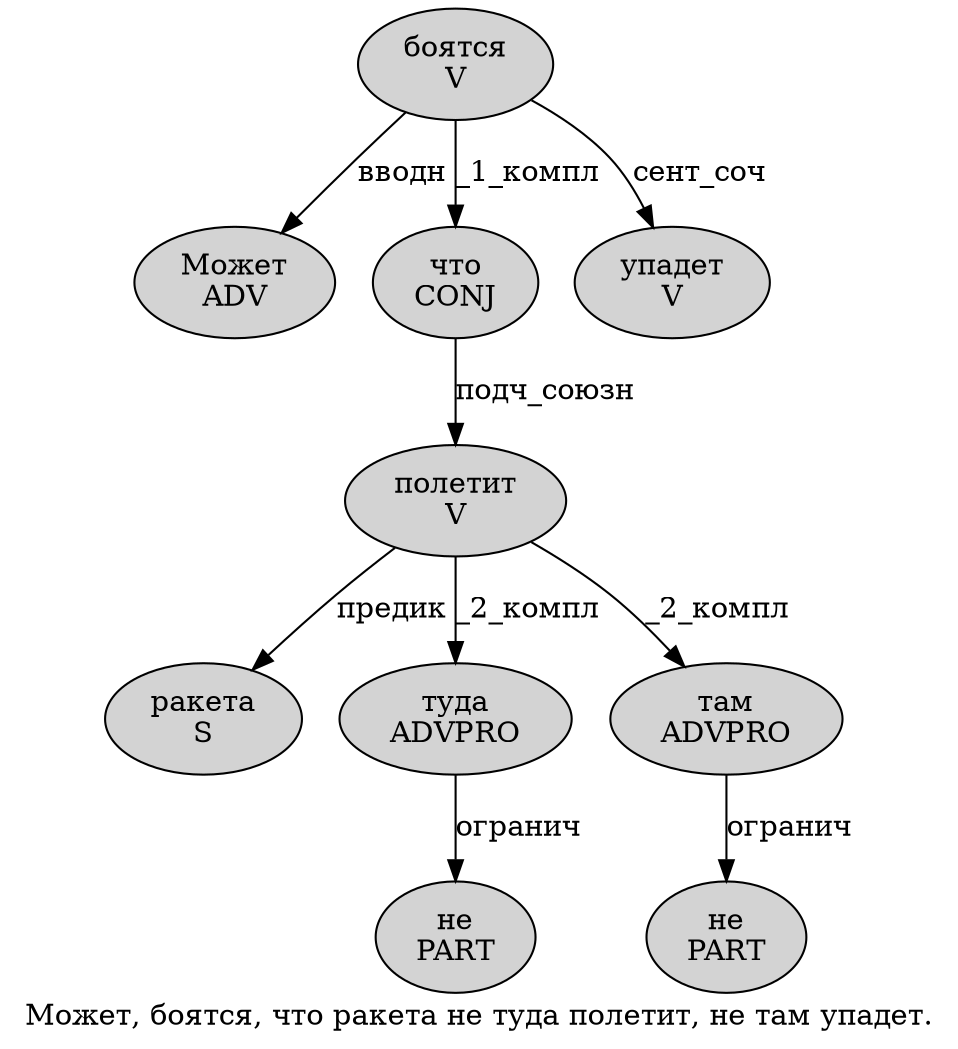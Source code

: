 digraph SENTENCE_846 {
	graph [label="Может, боятся, что ракета не туда полетит, не там упадет."]
	node [style=filled]
		0 [label="Может
ADV" color="" fillcolor=lightgray penwidth=1 shape=ellipse]
		2 [label="боятся
V" color="" fillcolor=lightgray penwidth=1 shape=ellipse]
		4 [label="что
CONJ" color="" fillcolor=lightgray penwidth=1 shape=ellipse]
		5 [label="ракета
S" color="" fillcolor=lightgray penwidth=1 shape=ellipse]
		6 [label="не
PART" color="" fillcolor=lightgray penwidth=1 shape=ellipse]
		7 [label="туда
ADVPRO" color="" fillcolor=lightgray penwidth=1 shape=ellipse]
		8 [label="полетит
V" color="" fillcolor=lightgray penwidth=1 shape=ellipse]
		10 [label="не
PART" color="" fillcolor=lightgray penwidth=1 shape=ellipse]
		11 [label="там
ADVPRO" color="" fillcolor=lightgray penwidth=1 shape=ellipse]
		12 [label="упадет
V" color="" fillcolor=lightgray penwidth=1 shape=ellipse]
			11 -> 10 [label="огранич"]
			2 -> 0 [label="вводн"]
			2 -> 4 [label="_1_компл"]
			2 -> 12 [label="сент_соч"]
			7 -> 6 [label="огранич"]
			4 -> 8 [label="подч_союзн"]
			8 -> 5 [label="предик"]
			8 -> 7 [label="_2_компл"]
			8 -> 11 [label="_2_компл"]
}